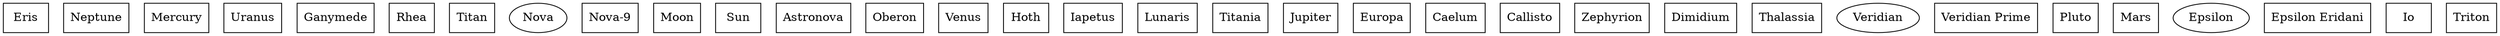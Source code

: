 digraph G {
  Eris [fillcolor="#0003E8", label="Eris", shape=box, ];
  Neptune [fillcolor="#0003E8", label="Neptune", shape=box, ];
  Mercury [fillcolor="#0003E8", label="Mercury", shape=box, ];
  Uranus [fillcolor="#0003E8", label="Uranus", shape=box, ];
  Ganymede [fillcolor="#0003E8", label="Ganymede", shape=box, ];
  Rhea [fillcolor="#0003E8", label="Rhea", shape=box, ];
  Titan [fillcolor="#0003E8", label="Titan", shape=box, ];
  Nova-9 [fillcolor="#0003E8", label="Nova-9", shape=box, ];
  Moon [fillcolor="#0003E8", label="Moon", shape=box, ];
  Sun [fillcolor="#0003E8", label="Sun", shape=box, ];
  Astronova [fillcolor="#0003E8", label="Astronova", shape=box, ];
  Oberon [fillcolor="#0003E8", label="Oberon", shape=box, ];
  Venus [fillcolor="#0003E8", label="Venus", shape=box, ];
  Hoth [fillcolor="#0003E8", label="Hoth", shape=box, ];
  Iapetus [fillcolor="#0003E8", label="Iapetus", shape=box, ];
  Lunaris [fillcolor="#0003E8", label="Lunaris", shape=box, ];
  Titania [fillcolor="#0003E8", label="Titania", shape=box, ];
  Jupiter [fillcolor="#0003E8", label="Jupiter", shape=box, ];
  Europa [fillcolor="#0003E8", label="Europa", shape=box, ];
  Caelum [fillcolor="#0003E8", label="Caelum", shape=box, ];
  Callisto [fillcolor="#0003E8", label="Callisto", shape=box, ];
  Zephyrion [fillcolor="#0003E8", label="Zephyrion", shape=box, ];
  Dimidium [fillcolor="#0003E8", label="Dimidium", shape=box, ];
  Thalassia [fillcolor="#0003E8", label="Thalassia", shape=box, ];
  Veridian Prime [fillcolor="#0003E8", label="Veridian Prime", shape=box, ];
  Pluto [fillcolor="#0003E8", label="Pluto", shape=box, ];
  Mars [fillcolor="#0003E8", label="Mars", shape=box, ];
  Epsilon Eridani [fillcolor="#0003E8", label="Epsilon Eridani", shape=box, ];
  Io [fillcolor="#0003E8", label="Io", shape=box, ];
  Triton [fillcolor="#0003E8", label="Triton", shape=box, ];
  
  
  
  }